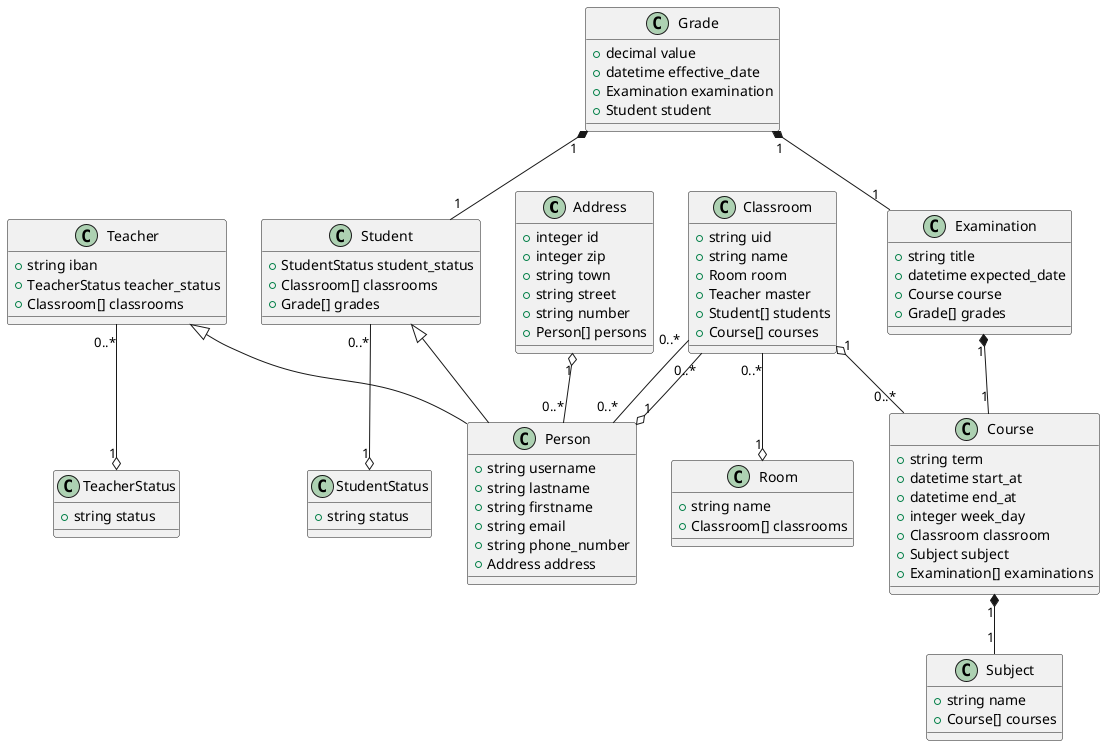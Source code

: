 @startuml

class Address {
  +integer id
  +integer zip
  +string town
  +string street
  +string number
  +Person[] persons
}

class Person {
  +string username
  +string lastname
  +string firstname
  +string email
  +string phone_number
  +Address address
}

class Teacher {
  +string iban
  +TeacherStatus teacher_status
  +Classroom[] classrooms
}

class Student {
  +StudentStatus student_status
  +Classroom[] classrooms
  +Grade[] grades
}

class Classroom {
  +string uid
  +string name
  +Room room
  +Teacher master
  +Student[] students
  +Course[] courses
}

class Course {
  +string term
  +datetime start_at
  +datetime end_at
  +integer week_day
  +Classroom classroom
  +Subject subject
  +Examination[] examinations
}

class Subject {
  +string name
  +Course[] courses
}

class Examination {
  +string title
  +datetime expected_date
  +Course course
  +Grade[] grades
}

class Grade {
  +decimal value
  +datetime effective_date
  +Examination examination
  +Student student
}

class Room {
  +string name
  +Classroom[] classrooms
}

class TeacherStatus {
  +string status
}

class StudentStatus {
  +string status
}

Address "1" o-- "0..*" Person
Teacher "0..*" --o "1" TeacherStatus
Student "0..*" --o "1" StudentStatus
Classroom "0..*" -- "0..*" Person
Classroom "0..*" --o "1" Room
Classroom "0..*" --o "1" Person
Classroom "1" o-- "0..*" Course
Course "1" *-- "1" Subject
Examination "1" *-- "1" Course
Grade "1" *-- "1" Examination
Grade "1" *-- "1" Student

Teacher <|-- Person
Student <|-- Person

@enduml

